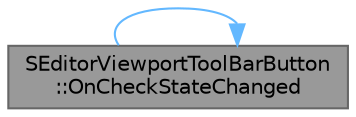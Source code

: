 digraph "SEditorViewportToolBarButton::OnCheckStateChanged"
{
 // INTERACTIVE_SVG=YES
 // LATEX_PDF_SIZE
  bgcolor="transparent";
  edge [fontname=Helvetica,fontsize=10,labelfontname=Helvetica,labelfontsize=10];
  node [fontname=Helvetica,fontsize=10,shape=box,height=0.2,width=0.4];
  rankdir="LR";
  Node1 [id="Node000001",label="SEditorViewportToolBarButton\l::OnCheckStateChanged",height=0.2,width=0.4,color="gray40", fillcolor="grey60", style="filled", fontcolor="black",tooltip="Called when the button check state changes."];
  Node1 -> Node1 [id="edge1_Node000001_Node000001",color="steelblue1",style="solid",tooltip=" "];
}
